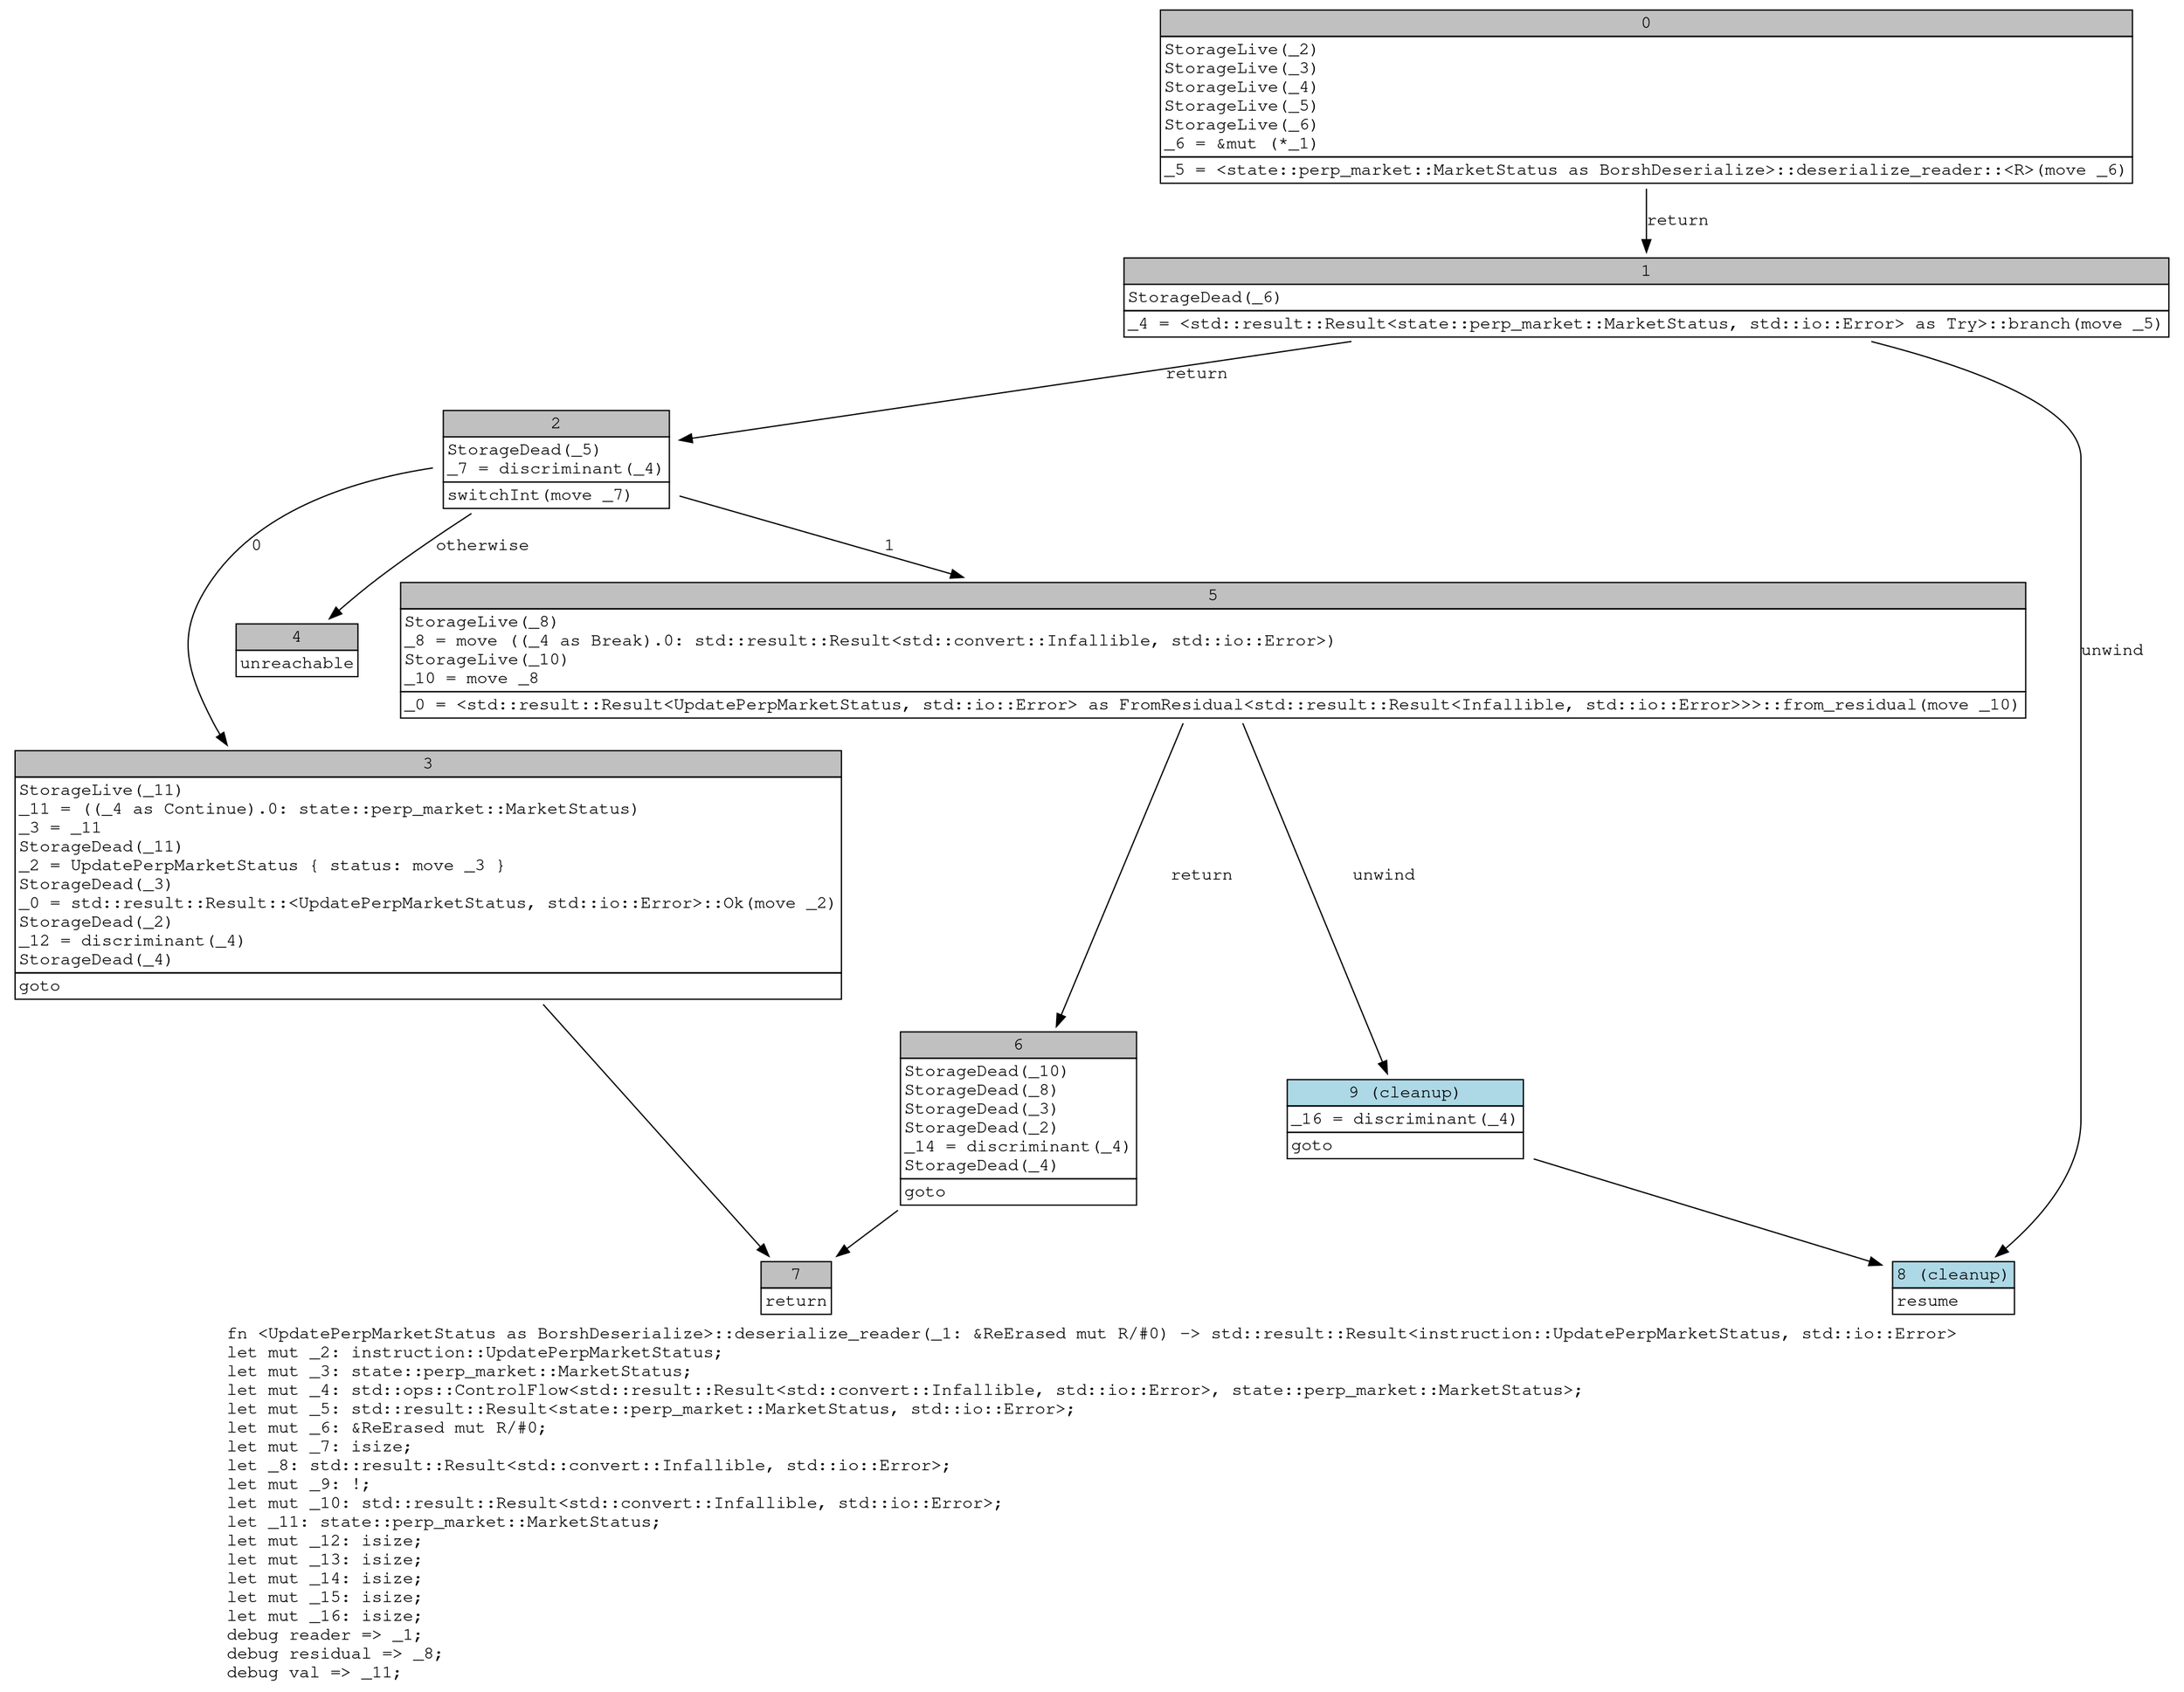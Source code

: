 digraph Mir_0_22039 {
    graph [fontname="Courier, monospace"];
    node [fontname="Courier, monospace"];
    edge [fontname="Courier, monospace"];
    label=<fn &lt;UpdatePerpMarketStatus as BorshDeserialize&gt;::deserialize_reader(_1: &amp;ReErased mut R/#0) -&gt; std::result::Result&lt;instruction::UpdatePerpMarketStatus, std::io::Error&gt;<br align="left"/>let mut _2: instruction::UpdatePerpMarketStatus;<br align="left"/>let mut _3: state::perp_market::MarketStatus;<br align="left"/>let mut _4: std::ops::ControlFlow&lt;std::result::Result&lt;std::convert::Infallible, std::io::Error&gt;, state::perp_market::MarketStatus&gt;;<br align="left"/>let mut _5: std::result::Result&lt;state::perp_market::MarketStatus, std::io::Error&gt;;<br align="left"/>let mut _6: &amp;ReErased mut R/#0;<br align="left"/>let mut _7: isize;<br align="left"/>let _8: std::result::Result&lt;std::convert::Infallible, std::io::Error&gt;;<br align="left"/>let mut _9: !;<br align="left"/>let mut _10: std::result::Result&lt;std::convert::Infallible, std::io::Error&gt;;<br align="left"/>let _11: state::perp_market::MarketStatus;<br align="left"/>let mut _12: isize;<br align="left"/>let mut _13: isize;<br align="left"/>let mut _14: isize;<br align="left"/>let mut _15: isize;<br align="left"/>let mut _16: isize;<br align="left"/>debug reader =&gt; _1;<br align="left"/>debug residual =&gt; _8;<br align="left"/>debug val =&gt; _11;<br align="left"/>>;
    bb0__0_22039 [shape="none", label=<<table border="0" cellborder="1" cellspacing="0"><tr><td bgcolor="gray" align="center" colspan="1">0</td></tr><tr><td align="left" balign="left">StorageLive(_2)<br/>StorageLive(_3)<br/>StorageLive(_4)<br/>StorageLive(_5)<br/>StorageLive(_6)<br/>_6 = &amp;mut (*_1)<br/></td></tr><tr><td align="left">_5 = &lt;state::perp_market::MarketStatus as BorshDeserialize&gt;::deserialize_reader::&lt;R&gt;(move _6)</td></tr></table>>];
    bb1__0_22039 [shape="none", label=<<table border="0" cellborder="1" cellspacing="0"><tr><td bgcolor="gray" align="center" colspan="1">1</td></tr><tr><td align="left" balign="left">StorageDead(_6)<br/></td></tr><tr><td align="left">_4 = &lt;std::result::Result&lt;state::perp_market::MarketStatus, std::io::Error&gt; as Try&gt;::branch(move _5)</td></tr></table>>];
    bb2__0_22039 [shape="none", label=<<table border="0" cellborder="1" cellspacing="0"><tr><td bgcolor="gray" align="center" colspan="1">2</td></tr><tr><td align="left" balign="left">StorageDead(_5)<br/>_7 = discriminant(_4)<br/></td></tr><tr><td align="left">switchInt(move _7)</td></tr></table>>];
    bb3__0_22039 [shape="none", label=<<table border="0" cellborder="1" cellspacing="0"><tr><td bgcolor="gray" align="center" colspan="1">3</td></tr><tr><td align="left" balign="left">StorageLive(_11)<br/>_11 = ((_4 as Continue).0: state::perp_market::MarketStatus)<br/>_3 = _11<br/>StorageDead(_11)<br/>_2 = UpdatePerpMarketStatus { status: move _3 }<br/>StorageDead(_3)<br/>_0 = std::result::Result::&lt;UpdatePerpMarketStatus, std::io::Error&gt;::Ok(move _2)<br/>StorageDead(_2)<br/>_12 = discriminant(_4)<br/>StorageDead(_4)<br/></td></tr><tr><td align="left">goto</td></tr></table>>];
    bb4__0_22039 [shape="none", label=<<table border="0" cellborder="1" cellspacing="0"><tr><td bgcolor="gray" align="center" colspan="1">4</td></tr><tr><td align="left">unreachable</td></tr></table>>];
    bb5__0_22039 [shape="none", label=<<table border="0" cellborder="1" cellspacing="0"><tr><td bgcolor="gray" align="center" colspan="1">5</td></tr><tr><td align="left" balign="left">StorageLive(_8)<br/>_8 = move ((_4 as Break).0: std::result::Result&lt;std::convert::Infallible, std::io::Error&gt;)<br/>StorageLive(_10)<br/>_10 = move _8<br/></td></tr><tr><td align="left">_0 = &lt;std::result::Result&lt;UpdatePerpMarketStatus, std::io::Error&gt; as FromResidual&lt;std::result::Result&lt;Infallible, std::io::Error&gt;&gt;&gt;::from_residual(move _10)</td></tr></table>>];
    bb6__0_22039 [shape="none", label=<<table border="0" cellborder="1" cellspacing="0"><tr><td bgcolor="gray" align="center" colspan="1">6</td></tr><tr><td align="left" balign="left">StorageDead(_10)<br/>StorageDead(_8)<br/>StorageDead(_3)<br/>StorageDead(_2)<br/>_14 = discriminant(_4)<br/>StorageDead(_4)<br/></td></tr><tr><td align="left">goto</td></tr></table>>];
    bb7__0_22039 [shape="none", label=<<table border="0" cellborder="1" cellspacing="0"><tr><td bgcolor="gray" align="center" colspan="1">7</td></tr><tr><td align="left">return</td></tr></table>>];
    bb8__0_22039 [shape="none", label=<<table border="0" cellborder="1" cellspacing="0"><tr><td bgcolor="lightblue" align="center" colspan="1">8 (cleanup)</td></tr><tr><td align="left">resume</td></tr></table>>];
    bb9__0_22039 [shape="none", label=<<table border="0" cellborder="1" cellspacing="0"><tr><td bgcolor="lightblue" align="center" colspan="1">9 (cleanup)</td></tr><tr><td align="left" balign="left">_16 = discriminant(_4)<br/></td></tr><tr><td align="left">goto</td></tr></table>>];
    bb0__0_22039 -> bb1__0_22039 [label="return"];
    bb1__0_22039 -> bb2__0_22039 [label="return"];
    bb1__0_22039 -> bb8__0_22039 [label="unwind"];
    bb2__0_22039 -> bb3__0_22039 [label="0"];
    bb2__0_22039 -> bb5__0_22039 [label="1"];
    bb2__0_22039 -> bb4__0_22039 [label="otherwise"];
    bb3__0_22039 -> bb7__0_22039 [label=""];
    bb5__0_22039 -> bb6__0_22039 [label="return"];
    bb5__0_22039 -> bb9__0_22039 [label="unwind"];
    bb6__0_22039 -> bb7__0_22039 [label=""];
    bb9__0_22039 -> bb8__0_22039 [label=""];
}
